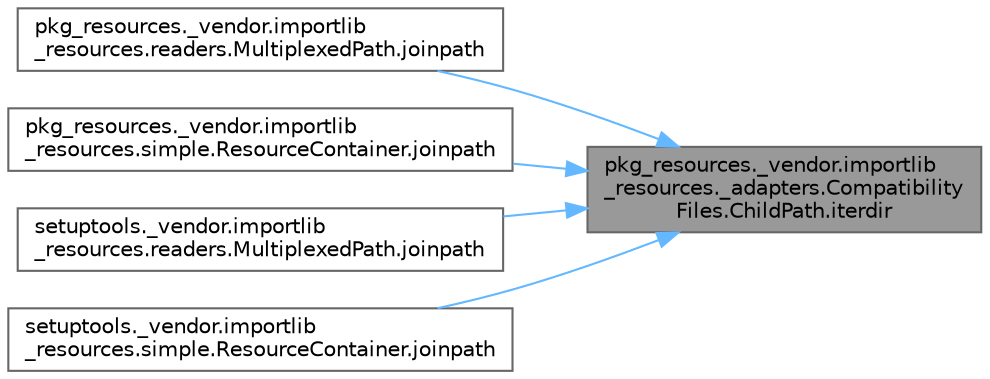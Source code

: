 digraph "pkg_resources._vendor.importlib_resources._adapters.CompatibilityFiles.ChildPath.iterdir"
{
 // LATEX_PDF_SIZE
  bgcolor="transparent";
  edge [fontname=Helvetica,fontsize=10,labelfontname=Helvetica,labelfontsize=10];
  node [fontname=Helvetica,fontsize=10,shape=box,height=0.2,width=0.4];
  rankdir="RL";
  Node1 [id="Node000001",label="pkg_resources._vendor.importlib\l_resources._adapters.Compatibility\lFiles.ChildPath.iterdir",height=0.2,width=0.4,color="gray40", fillcolor="grey60", style="filled", fontcolor="black",tooltip=" "];
  Node1 -> Node2 [id="edge1_Node000001_Node000002",dir="back",color="steelblue1",style="solid",tooltip=" "];
  Node2 [id="Node000002",label="pkg_resources._vendor.importlib\l_resources.readers.MultiplexedPath.joinpath",height=0.2,width=0.4,color="grey40", fillcolor="white", style="filled",URL="$classpkg__resources_1_1__vendor_1_1importlib__resources_1_1readers_1_1_multiplexed_path.html#a4aa59bfa3053cc53c44e49ba46a40336",tooltip=" "];
  Node1 -> Node3 [id="edge2_Node000001_Node000003",dir="back",color="steelblue1",style="solid",tooltip=" "];
  Node3 [id="Node000003",label="pkg_resources._vendor.importlib\l_resources.simple.ResourceContainer.joinpath",height=0.2,width=0.4,color="grey40", fillcolor="white", style="filled",URL="$classpkg__resources_1_1__vendor_1_1importlib__resources_1_1simple_1_1_resource_container.html#a152edff2a79052100b14afdcff9c578c",tooltip=" "];
  Node1 -> Node4 [id="edge3_Node000001_Node000004",dir="back",color="steelblue1",style="solid",tooltip=" "];
  Node4 [id="Node000004",label="setuptools._vendor.importlib\l_resources.readers.MultiplexedPath.joinpath",height=0.2,width=0.4,color="grey40", fillcolor="white", style="filled",URL="$classsetuptools_1_1__vendor_1_1importlib__resources_1_1readers_1_1_multiplexed_path.html#ac50e149a5d626f046f47f5ac8e6ddbd6",tooltip=" "];
  Node1 -> Node5 [id="edge4_Node000001_Node000005",dir="back",color="steelblue1",style="solid",tooltip=" "];
  Node5 [id="Node000005",label="setuptools._vendor.importlib\l_resources.simple.ResourceContainer.joinpath",height=0.2,width=0.4,color="grey40", fillcolor="white", style="filled",URL="$classsetuptools_1_1__vendor_1_1importlib__resources_1_1simple_1_1_resource_container.html#a4c03e5f7dece78d955340b04ff12baa8",tooltip=" "];
}
